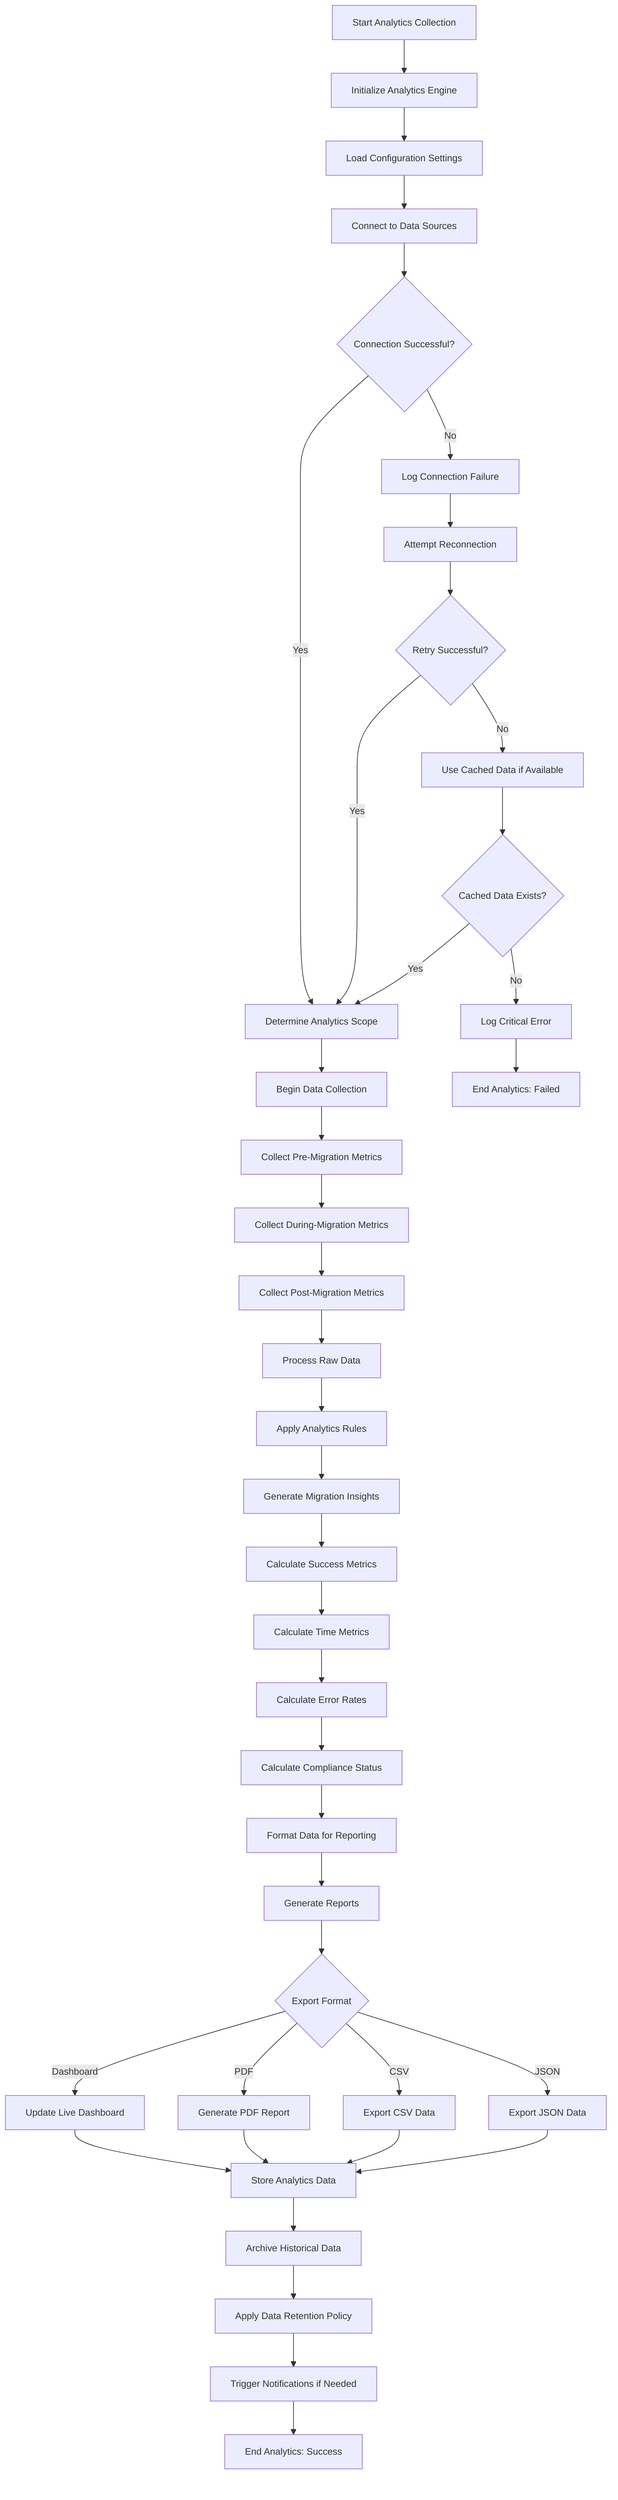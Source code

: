 %%{init: {'theme': 'default', 'themeVariables': { 'primaryColor': '#006400', 'fontSize': '14px'}}}%%
flowchart TD
    A[Start Analytics Collection] --> B[Initialize Analytics Engine]
    B --> C[Load Configuration Settings]
    C --> D[Connect to Data Sources]
    
    D --> E{Connection Successful?}
    E -->|Yes| F[Determine Analytics Scope]
    E -->|No| G[Log Connection Failure]
    G --> H[Attempt Reconnection]
    H --> I{Retry Successful?}
    I -->|Yes| F
    I -->|No| J[Use Cached Data if Available]
    J --> K{Cached Data Exists?}
    K -->|Yes| F
    K -->|No| L[Log Critical Error]
    L --> Z[End Analytics: Failed]
    
    F --> M[Begin Data Collection]
    M --> N[Collect Pre-Migration Metrics]
    N --> O[Collect During-Migration Metrics]
    O --> P[Collect Post-Migration Metrics]
    
    P --> Q[Process Raw Data]
    Q --> R[Apply Analytics Rules]
    R --> S[Generate Migration Insights]
    
    S --> T[Calculate Success Metrics]
    T --> U[Calculate Time Metrics]
    U --> V[Calculate Error Rates]
    V --> W[Calculate Compliance Status]
    
    W --> X[Format Data for Reporting]
    X --> Y[Generate Reports]
    Y --> AA{Export Format}
    
    AA -->|Dashboard| AB[Update Live Dashboard]
    AA -->|PDF| AC[Generate PDF Report]
    AA -->|CSV| AD[Export CSV Data]
    AA -->|JSON| AE[Export JSON Data]
    
    AB --> AF[Store Analytics Data]
    AC --> AF
    AD --> AF
    AE --> AF
    
    AF --> AG[Archive Historical Data]
    AG --> AH[Apply Data Retention Policy]
    AH --> AI[Trigger Notifications if Needed]
    AI --> AJ[End Analytics: Success]